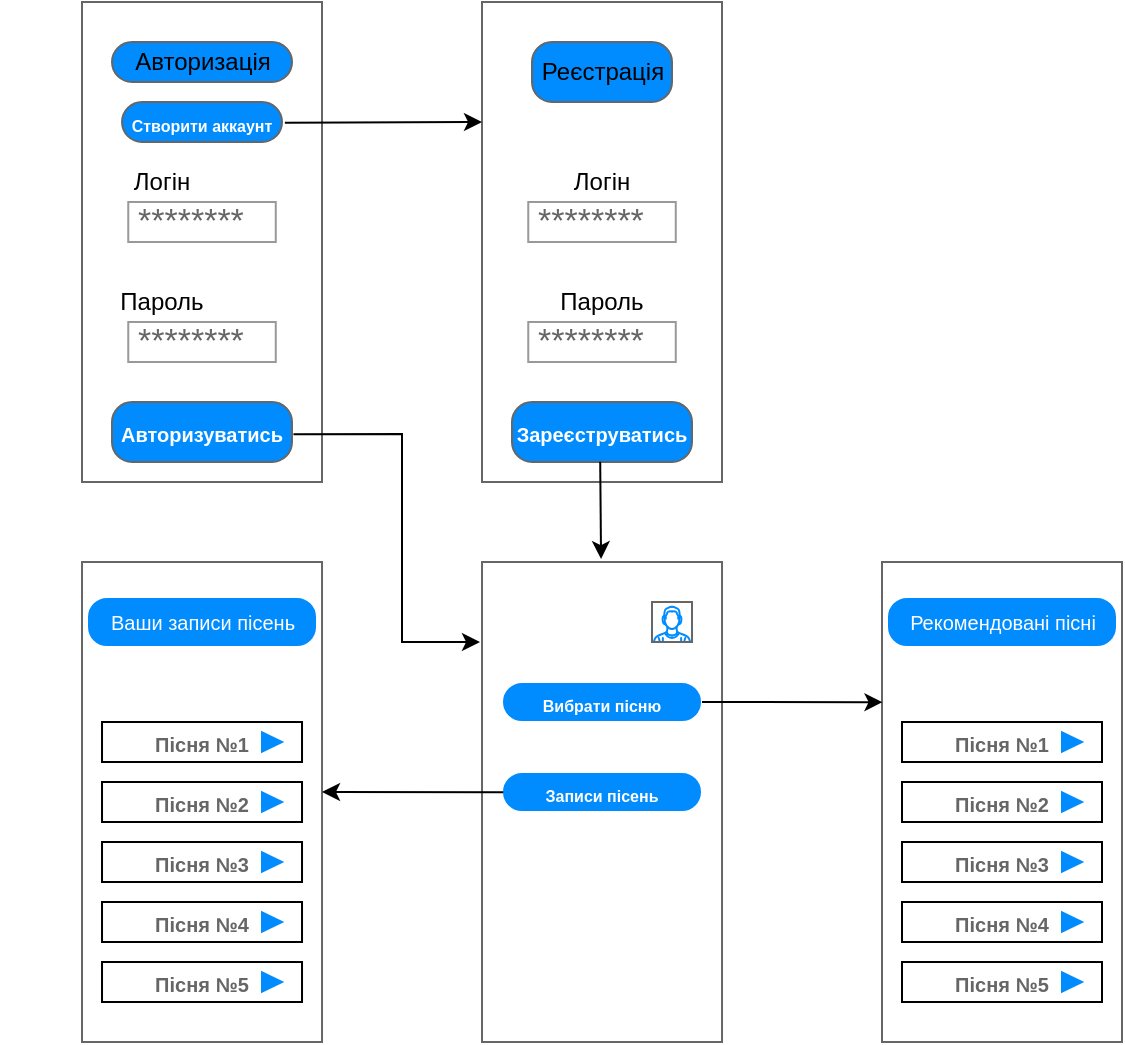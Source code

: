 <mxfile version="22.0.4" type="device">
  <diagram name="Page-1" id="f1b7ffb7-ca1e-a977-7cf5-a751b3c06c05">
    <mxGraphModel dx="995" dy="633" grid="1" gridSize="10" guides="1" tooltips="1" connect="1" arrows="1" fold="1" page="1" pageScale="1" pageWidth="826" pageHeight="1169" background="none" math="0" shadow="0">
      <root>
        <mxCell id="0" />
        <mxCell id="1" parent="0" />
        <mxCell id="wo_GmxMyn7pNjKlHlVx0-61" value="" style="strokeWidth=1;shadow=0;dashed=0;align=center;html=1;shape=mxgraph.mockup.containers.rrect;rSize=0;strokeColor=#666666;" parent="1" vertex="1">
          <mxGeometry x="240" y="200" width="120" height="240" as="geometry" />
        </mxCell>
        <mxCell id="MSPgqR7k5OqScSdktIxC-3" value="Sub Text" style="strokeWidth=1;shadow=0;dashed=0;align=center;html=1;shape=mxgraph.mockup.anchor;fontSize=12;fontColor=#ffffff;fontStyle=1;whiteSpace=wrap;" parent="1" vertex="1">
          <mxGeometry x="122.51" y="250" width="150" height="10" as="geometry" />
        </mxCell>
        <mxCell id="MSPgqR7k5OqScSdktIxC-4" value="Реєстрація" style="strokeWidth=1;shadow=0;dashed=0;align=center;html=1;shape=mxgraph.mockup.buttons.multiButton;fillColor=#008cff;strokeColor=#666666;mainText=;subText=;" parent="1" vertex="1">
          <mxGeometry x="265" y="220" width="70" height="30" as="geometry" />
        </mxCell>
        <mxCell id="MSPgqR7k5OqScSdktIxC-12" value="Логін" style="strokeWidth=1;shadow=0;dashed=0;align=center;html=1;shape=mxgraph.mockup.anchor;fontSize=12;fontColor=#000000;fontStyle=0;whiteSpace=wrap;" parent="1" vertex="1">
          <mxGeometry x="225.01" y="280" width="150" height="20" as="geometry" />
        </mxCell>
        <mxCell id="MSPgqR7k5OqScSdktIxC-14" value="********" style="strokeWidth=1;shadow=0;dashed=0;align=center;html=1;shape=mxgraph.mockup.forms.pwField;strokeColor=#999999;mainText=;align=left;fontColor=#666666;fontSize=17;spacingLeft=3;" parent="1" vertex="1">
          <mxGeometry x="263.13" y="300" width="73.75" height="20" as="geometry" />
        </mxCell>
        <mxCell id="MSPgqR7k5OqScSdktIxC-15" value="Пароль" style="strokeWidth=1;shadow=0;dashed=0;align=center;html=1;shape=mxgraph.mockup.anchor;fontSize=12;fontColor=#000000;fontStyle=0;whiteSpace=wrap;" parent="1" vertex="1">
          <mxGeometry x="225" y="340" width="150" height="20" as="geometry" />
        </mxCell>
        <mxCell id="MSPgqR7k5OqScSdktIxC-16" value="********" style="strokeWidth=1;shadow=0;dashed=0;align=center;html=1;shape=mxgraph.mockup.forms.pwField;strokeColor=#999999;mainText=;align=left;fontColor=#666666;fontSize=17;spacingLeft=3;" parent="1" vertex="1">
          <mxGeometry x="263.13" y="360" width="73.75" height="20" as="geometry" />
        </mxCell>
        <mxCell id="MSPgqR7k5OqScSdktIxC-17" value="&lt;font style=&quot;font-size: 10px;&quot;&gt;Зареєструватись&lt;/font&gt;" style="strokeWidth=1;shadow=0;dashed=0;align=center;html=1;shape=mxgraph.mockup.buttons.button;strokeColor=#666666;fontColor=#ffffff;mainText=;buttonStyle=round;fontSize=17;fontStyle=1;fillColor=#008cff;whiteSpace=wrap;" parent="1" vertex="1">
          <mxGeometry x="255" y="400" width="90" height="30" as="geometry" />
        </mxCell>
        <mxCell id="MSPgqR7k5OqScSdktIxC-18" value="" style="strokeWidth=1;shadow=0;dashed=0;align=center;html=1;shape=mxgraph.mockup.containers.rrect;rSize=0;strokeColor=#666666;" parent="1" vertex="1">
          <mxGeometry x="40.0" y="200" width="120" height="240" as="geometry" />
        </mxCell>
        <mxCell id="MSPgqR7k5OqScSdktIxC-19" value="Sub Text" style="strokeWidth=1;shadow=0;dashed=0;align=center;html=1;shape=mxgraph.mockup.anchor;fontSize=12;fontColor=#ffffff;fontStyle=1;whiteSpace=wrap;" parent="1" vertex="1">
          <mxGeometry x="1.421e-14" y="250" width="150" height="10" as="geometry" />
        </mxCell>
        <mxCell id="MSPgqR7k5OqScSdktIxC-20" value="Авторизація" style="strokeWidth=1;shadow=0;dashed=0;align=center;html=1;shape=mxgraph.mockup.buttons.multiButton;fillColor=#008cff;strokeColor=#666666;mainText=;subText=;" parent="1" vertex="1">
          <mxGeometry x="55.01" y="220" width="90" height="20" as="geometry" />
        </mxCell>
        <mxCell id="MSPgqR7k5OqScSdktIxC-21" value="Логін" style="strokeWidth=1;shadow=0;dashed=0;align=center;html=1;shape=mxgraph.mockup.anchor;fontSize=12;fontColor=#000000;fontStyle=0;whiteSpace=wrap;" parent="1" vertex="1">
          <mxGeometry x="5.0" y="280" width="150" height="20" as="geometry" />
        </mxCell>
        <mxCell id="MSPgqR7k5OqScSdktIxC-22" value="********" style="strokeWidth=1;shadow=0;dashed=0;align=center;html=1;shape=mxgraph.mockup.forms.pwField;strokeColor=#999999;mainText=;align=left;fontColor=#666666;fontSize=17;spacingLeft=3;" parent="1" vertex="1">
          <mxGeometry x="63.13" y="300" width="73.75" height="20" as="geometry" />
        </mxCell>
        <mxCell id="MSPgqR7k5OqScSdktIxC-23" value="Пароль" style="strokeWidth=1;shadow=0;dashed=0;align=center;html=1;shape=mxgraph.mockup.anchor;fontSize=12;fontColor=#000000;fontStyle=0;whiteSpace=wrap;" parent="1" vertex="1">
          <mxGeometry x="5.0" y="340" width="150" height="20" as="geometry" />
        </mxCell>
        <mxCell id="MSPgqR7k5OqScSdktIxC-24" value="********" style="strokeWidth=1;shadow=0;dashed=0;align=center;html=1;shape=mxgraph.mockup.forms.pwField;strokeColor=#999999;mainText=;align=left;fontColor=#666666;fontSize=17;spacingLeft=3;" parent="1" vertex="1">
          <mxGeometry x="63.13" y="360" width="73.75" height="20" as="geometry" />
        </mxCell>
        <mxCell id="MSPgqR7k5OqScSdktIxC-25" value="&lt;span style=&quot;font-size: 10px;&quot;&gt;Авторизуватись&lt;/span&gt;" style="strokeWidth=1;shadow=0;dashed=0;align=center;html=1;shape=mxgraph.mockup.buttons.button;strokeColor=#666666;fontColor=#ffffff;mainText=;buttonStyle=round;fontSize=17;fontStyle=1;fillColor=#008cff;whiteSpace=wrap;" parent="1" vertex="1">
          <mxGeometry x="55.0" y="400" width="90" height="30" as="geometry" />
        </mxCell>
        <mxCell id="MSPgqR7k5OqScSdktIxC-26" value="&lt;font style=&quot;font-size: 8px;&quot;&gt;Створити аккаунт&lt;/font&gt;" style="strokeWidth=1;shadow=0;dashed=0;align=center;html=1;shape=mxgraph.mockup.buttons.button;strokeColor=#666666;fontColor=#ffffff;mainText=;buttonStyle=round;fontSize=17;fontStyle=1;fillColor=#008cff;whiteSpace=wrap;" parent="1" vertex="1">
          <mxGeometry x="60.01" y="250" width="79.99" height="20" as="geometry" />
        </mxCell>
        <mxCell id="Fwtxz4xMrNj2MScQ3ar4-1" value="" style="endArrow=classic;html=1;rounded=0;exitX=1.018;exitY=0.519;exitDx=0;exitDy=0;exitPerimeter=0;" parent="1" source="MSPgqR7k5OqScSdktIxC-26" edge="1">
          <mxGeometry width="50" height="50" relative="1" as="geometry">
            <mxPoint x="70.0" y="270" as="sourcePoint" />
            <mxPoint x="240" y="260" as="targetPoint" />
          </mxGeometry>
        </mxCell>
        <mxCell id="Fwtxz4xMrNj2MScQ3ar4-2" value="" style="strokeWidth=1;shadow=0;dashed=0;align=center;html=1;shape=mxgraph.mockup.containers.rrect;rSize=0;strokeColor=#666666;" parent="1" vertex="1">
          <mxGeometry x="240.01" y="480" width="120" height="240" as="geometry" />
        </mxCell>
        <mxCell id="Fwtxz4xMrNj2MScQ3ar4-7" value="" style="endArrow=classic;html=1;rounded=0;exitX=0.49;exitY=0.997;exitDx=0;exitDy=0;exitPerimeter=0;entryX=0.496;entryY=-0.006;entryDx=0;entryDy=0;entryPerimeter=0;" parent="1" source="MSPgqR7k5OqScSdktIxC-17" target="Fwtxz4xMrNj2MScQ3ar4-2" edge="1">
          <mxGeometry width="50" height="50" relative="1" as="geometry">
            <mxPoint x="230" y="450" as="sourcePoint" />
            <mxPoint x="280" y="400" as="targetPoint" />
          </mxGeometry>
        </mxCell>
        <mxCell id="Fwtxz4xMrNj2MScQ3ar4-8" value="" style="endArrow=classic;html=1;rounded=0;exitX=1.008;exitY=0.537;exitDx=0;exitDy=0;exitPerimeter=0;" parent="1" source="MSPgqR7k5OqScSdktIxC-25" edge="1">
          <mxGeometry width="50" height="50" relative="1" as="geometry">
            <mxPoint x="230" y="400" as="sourcePoint" />
            <mxPoint x="239" y="520" as="targetPoint" />
            <Array as="points">
              <mxPoint x="200" y="416" />
              <mxPoint x="200" y="480" />
              <mxPoint x="200" y="520" />
            </Array>
          </mxGeometry>
        </mxCell>
        <mxCell id="pYHXsUMM5LBLPJTa6CRz-6" value="" style="verticalLabelPosition=bottom;shadow=0;dashed=0;align=center;html=1;verticalAlign=top;strokeWidth=1;shape=mxgraph.mockup.containers.userMale;strokeColor=#666666;strokeColor2=#008cff;" parent="1" vertex="1">
          <mxGeometry x="325" y="500" width="20" height="20" as="geometry" />
        </mxCell>
        <mxCell id="pYHXsUMM5LBLPJTa6CRz-20" value="&lt;span style=&quot;font-size: 8px;&quot;&gt;Вибрати пісню&lt;/span&gt;" style="strokeWidth=1;shadow=0;dashed=0;align=center;html=1;shape=mxgraph.mockup.buttons.button;strokeColor=#ffffff;fontColor=#ffffff;mainText=;buttonStyle=round;fontSize=17;fontStyle=1;fillColor=#008cff;whiteSpace=wrap;" parent="1" vertex="1">
          <mxGeometry x="250" y="540" width="100" height="20" as="geometry" />
        </mxCell>
        <mxCell id="pYHXsUMM5LBLPJTa6CRz-21" value="&lt;span style=&quot;font-size: 8px;&quot;&gt;Записи пісень&lt;/span&gt;" style="strokeWidth=1;shadow=0;dashed=0;align=center;html=1;shape=mxgraph.mockup.buttons.button;strokeColor=#ffffff;fontColor=#ffffff;mainText=;buttonStyle=round;fontSize=17;fontStyle=1;fillColor=#008cff;whiteSpace=wrap;" parent="1" vertex="1">
          <mxGeometry x="250" y="585" width="100" height="20" as="geometry" />
        </mxCell>
        <mxCell id="pYHXsUMM5LBLPJTa6CRz-23" value="" style="strokeWidth=1;shadow=0;dashed=0;align=center;html=1;shape=mxgraph.mockup.containers.rrect;rSize=0;strokeColor=#666666;" parent="1" vertex="1">
          <mxGeometry x="440" y="480" width="120" height="240" as="geometry" />
        </mxCell>
        <mxCell id="pYHXsUMM5LBLPJTa6CRz-24" value="&lt;font style=&quot;font-size: 10px;&quot; color=&quot;#ffffff&quot;&gt;Рекомендовані пісні&lt;/font&gt;" style="strokeWidth=1;shadow=0;dashed=0;align=center;html=1;shape=mxgraph.mockup.buttons.multiButton;fillColor=#008cff;strokeColor=#FFFFFF;mainText=;subText=;" parent="1" vertex="1">
          <mxGeometry x="442.5" y="497.5" width="115" height="25" as="geometry" />
        </mxCell>
        <mxCell id="pYHXsUMM5LBLPJTa6CRz-25" value="" style="strokeWidth=1;shadow=0;dashed=0;align=center;html=1;shape=mxgraph.mockup.anchor;fontSize=16;fontColor=#ffffff;fontStyle=1;whiteSpace=wrap;" parent="pYHXsUMM5LBLPJTa6CRz-24" vertex="1">
          <mxGeometry y="4" width="115.0" height="10" as="geometry" />
        </mxCell>
        <mxCell id="pYHXsUMM5LBLPJTa6CRz-33" value="&lt;span style=&quot;font-size: 10px;&quot;&gt;Пісня №1&lt;/span&gt;" style="strokeColor=inherit;fillColor=inherit;gradientColor=inherit;strokeWidth=1;shadow=0;dashed=0;align=center;html=1;shape=mxgraph.mockup.containers.rrect;rSize=0;fontSize=17;fontColor=#666666;fontStyle=1;resizeWidth=1;whiteSpace=wrap;" parent="1" vertex="1">
          <mxGeometry x="450" y="560" width="100" height="20" as="geometry" />
        </mxCell>
        <mxCell id="pYHXsUMM5LBLPJTa6CRz-35" value="&lt;span style=&quot;font-size: 10px;&quot;&gt;Пісня №2&lt;/span&gt;" style="strokeColor=inherit;fillColor=inherit;gradientColor=inherit;strokeWidth=1;shadow=0;dashed=0;align=center;html=1;shape=mxgraph.mockup.containers.rrect;rSize=0;fontSize=17;fontColor=#666666;fontStyle=1;resizeWidth=1;whiteSpace=wrap;" parent="1" vertex="1">
          <mxGeometry x="450" y="590" width="100" height="20" as="geometry" />
        </mxCell>
        <mxCell id="pYHXsUMM5LBLPJTa6CRz-36" value="&lt;span style=&quot;font-size: 10px;&quot;&gt;Пісня №3&lt;/span&gt;" style="strokeColor=inherit;fillColor=inherit;gradientColor=inherit;strokeWidth=1;shadow=0;dashed=0;align=center;html=1;shape=mxgraph.mockup.containers.rrect;rSize=0;fontSize=17;fontColor=#666666;fontStyle=1;resizeWidth=1;whiteSpace=wrap;" parent="1" vertex="1">
          <mxGeometry x="450" y="620" width="100" height="20" as="geometry" />
        </mxCell>
        <mxCell id="pYHXsUMM5LBLPJTa6CRz-37" value="&lt;span style=&quot;font-size: 10px;&quot;&gt;Пісня №4&lt;/span&gt;" style="strokeColor=inherit;fillColor=inherit;gradientColor=inherit;strokeWidth=1;shadow=0;dashed=0;align=center;html=1;shape=mxgraph.mockup.containers.rrect;rSize=0;fontSize=17;fontColor=#666666;fontStyle=1;resizeWidth=1;whiteSpace=wrap;" parent="1" vertex="1">
          <mxGeometry x="450" y="650" width="100" height="20" as="geometry" />
        </mxCell>
        <mxCell id="pYHXsUMM5LBLPJTa6CRz-38" value="&lt;span style=&quot;font-size: 10px;&quot;&gt;Пісня №5&lt;/span&gt;" style="strokeColor=inherit;fillColor=inherit;gradientColor=inherit;strokeWidth=1;shadow=0;dashed=0;align=center;html=1;shape=mxgraph.mockup.containers.rrect;rSize=0;fontSize=17;fontColor=#666666;fontStyle=1;resizeWidth=1;whiteSpace=wrap;" parent="1" vertex="1">
          <mxGeometry x="450" y="680" width="100" height="20" as="geometry" />
        </mxCell>
        <mxCell id="pYHXsUMM5LBLPJTa6CRz-40" value="" style="html=1;shadow=0;dashed=0;align=center;verticalAlign=middle;shape=mxgraph.arrows2.arrow;dy=0.6;dx=40;notch=0;fillColor=#008CFF;strokeColor=#008CFF;" parent="1" vertex="1">
          <mxGeometry x="530" y="565.13" width="10" height="9.75" as="geometry" />
        </mxCell>
        <mxCell id="pYHXsUMM5LBLPJTa6CRz-41" value="" style="html=1;shadow=0;dashed=0;align=center;verticalAlign=middle;shape=mxgraph.arrows2.arrow;dy=0.6;dx=40;notch=0;fillColor=#008CFF;strokeColor=#008CFF;" parent="1" vertex="1">
          <mxGeometry x="530" y="595.13" width="10" height="9.75" as="geometry" />
        </mxCell>
        <mxCell id="pYHXsUMM5LBLPJTa6CRz-48" value="" style="html=1;shadow=0;dashed=0;align=center;verticalAlign=middle;shape=mxgraph.arrows2.arrow;dy=0.6;dx=40;notch=0;fillColor=#008CFF;strokeColor=#008CFF;" parent="1" vertex="1">
          <mxGeometry x="530" y="625.12" width="10" height="9.75" as="geometry" />
        </mxCell>
        <mxCell id="pYHXsUMM5LBLPJTa6CRz-49" value="" style="html=1;shadow=0;dashed=0;align=center;verticalAlign=middle;shape=mxgraph.arrows2.arrow;dy=0.6;dx=40;notch=0;fillColor=#008CFF;strokeColor=#008CFF;" parent="1" vertex="1">
          <mxGeometry x="530" y="655.12" width="10" height="9.75" as="geometry" />
        </mxCell>
        <mxCell id="pYHXsUMM5LBLPJTa6CRz-50" value="" style="html=1;shadow=0;dashed=0;align=center;verticalAlign=middle;shape=mxgraph.arrows2.arrow;dy=0.6;dx=40;notch=0;fillColor=#008CFF;strokeColor=#008CFF;" parent="1" vertex="1">
          <mxGeometry x="530" y="685.12" width="10" height="9.75" as="geometry" />
        </mxCell>
        <mxCell id="frs996rLGUrSPjKBr7wg-1" value="" style="endArrow=classic;html=1;rounded=0;entryX=0.002;entryY=0.292;entryDx=0;entryDy=0;entryPerimeter=0;" parent="1" source="pYHXsUMM5LBLPJTa6CRz-20" target="pYHXsUMM5LBLPJTa6CRz-23" edge="1">
          <mxGeometry width="50" height="50" relative="1" as="geometry">
            <mxPoint x="350" y="550" as="sourcePoint" />
            <mxPoint x="460" y="540" as="targetPoint" />
          </mxGeometry>
        </mxCell>
        <mxCell id="frs996rLGUrSPjKBr7wg-2" value="" style="strokeWidth=1;shadow=0;dashed=0;align=center;html=1;shape=mxgraph.mockup.containers.rrect;rSize=0;strokeColor=#666666;" parent="1" vertex="1">
          <mxGeometry x="40.01" y="480" width="120" height="240" as="geometry" />
        </mxCell>
        <mxCell id="frs996rLGUrSPjKBr7wg-3" value="&lt;font color=&quot;#ffffff&quot;&gt;&lt;span style=&quot;font-size: 10px;&quot;&gt;Ваши записи пісень&lt;/span&gt;&lt;/font&gt;" style="strokeWidth=1;shadow=0;dashed=0;align=center;html=1;shape=mxgraph.mockup.buttons.multiButton;fillColor=#008cff;strokeColor=#FFFFFF;mainText=;subText=;" parent="1" vertex="1">
          <mxGeometry x="42.51" y="497.5" width="115" height="25" as="geometry" />
        </mxCell>
        <mxCell id="frs996rLGUrSPjKBr7wg-4" value="" style="strokeWidth=1;shadow=0;dashed=0;align=center;html=1;shape=mxgraph.mockup.anchor;fontSize=16;fontColor=#ffffff;fontStyle=1;whiteSpace=wrap;" parent="frs996rLGUrSPjKBr7wg-3" vertex="1">
          <mxGeometry y="4" width="115.0" height="10" as="geometry" />
        </mxCell>
        <mxCell id="frs996rLGUrSPjKBr7wg-5" value="&lt;span style=&quot;font-size: 10px;&quot;&gt;Пісня №1&lt;/span&gt;" style="strokeColor=inherit;fillColor=inherit;gradientColor=inherit;strokeWidth=1;shadow=0;dashed=0;align=center;html=1;shape=mxgraph.mockup.containers.rrect;rSize=0;fontSize=17;fontColor=#666666;fontStyle=1;resizeWidth=1;whiteSpace=wrap;" parent="1" vertex="1">
          <mxGeometry x="50.01" y="560" width="100" height="20" as="geometry" />
        </mxCell>
        <mxCell id="frs996rLGUrSPjKBr7wg-6" value="&lt;span style=&quot;font-size: 10px;&quot;&gt;Пісня №2&lt;/span&gt;" style="strokeColor=inherit;fillColor=inherit;gradientColor=inherit;strokeWidth=1;shadow=0;dashed=0;align=center;html=1;shape=mxgraph.mockup.containers.rrect;rSize=0;fontSize=17;fontColor=#666666;fontStyle=1;resizeWidth=1;whiteSpace=wrap;" parent="1" vertex="1">
          <mxGeometry x="50.01" y="590" width="100" height="20" as="geometry" />
        </mxCell>
        <mxCell id="frs996rLGUrSPjKBr7wg-7" value="&lt;span style=&quot;font-size: 10px;&quot;&gt;Пісня №3&lt;/span&gt;" style="strokeColor=inherit;fillColor=inherit;gradientColor=inherit;strokeWidth=1;shadow=0;dashed=0;align=center;html=1;shape=mxgraph.mockup.containers.rrect;rSize=0;fontSize=17;fontColor=#666666;fontStyle=1;resizeWidth=1;whiteSpace=wrap;" parent="1" vertex="1">
          <mxGeometry x="50.01" y="620" width="100" height="20" as="geometry" />
        </mxCell>
        <mxCell id="frs996rLGUrSPjKBr7wg-8" value="&lt;span style=&quot;font-size: 10px;&quot;&gt;Пісня №4&lt;/span&gt;" style="strokeColor=inherit;fillColor=inherit;gradientColor=inherit;strokeWidth=1;shadow=0;dashed=0;align=center;html=1;shape=mxgraph.mockup.containers.rrect;rSize=0;fontSize=17;fontColor=#666666;fontStyle=1;resizeWidth=1;whiteSpace=wrap;" parent="1" vertex="1">
          <mxGeometry x="50.01" y="650" width="100" height="20" as="geometry" />
        </mxCell>
        <mxCell id="frs996rLGUrSPjKBr7wg-9" value="&lt;span style=&quot;font-size: 10px;&quot;&gt;Пісня №5&lt;/span&gt;" style="strokeColor=inherit;fillColor=inherit;gradientColor=inherit;strokeWidth=1;shadow=0;dashed=0;align=center;html=1;shape=mxgraph.mockup.containers.rrect;rSize=0;fontSize=17;fontColor=#666666;fontStyle=1;resizeWidth=1;whiteSpace=wrap;" parent="1" vertex="1">
          <mxGeometry x="50.01" y="680" width="100" height="20" as="geometry" />
        </mxCell>
        <mxCell id="frs996rLGUrSPjKBr7wg-10" value="" style="html=1;shadow=0;dashed=0;align=center;verticalAlign=middle;shape=mxgraph.arrows2.arrow;dy=0.6;dx=40;notch=0;fillColor=#008CFF;strokeColor=#008CFF;" parent="1" vertex="1">
          <mxGeometry x="130.01" y="565.13" width="10" height="9.75" as="geometry" />
        </mxCell>
        <mxCell id="frs996rLGUrSPjKBr7wg-11" value="" style="html=1;shadow=0;dashed=0;align=center;verticalAlign=middle;shape=mxgraph.arrows2.arrow;dy=0.6;dx=40;notch=0;fillColor=#008CFF;strokeColor=#008CFF;" parent="1" vertex="1">
          <mxGeometry x="130.01" y="595.13" width="10" height="9.75" as="geometry" />
        </mxCell>
        <mxCell id="frs996rLGUrSPjKBr7wg-12" value="" style="html=1;shadow=0;dashed=0;align=center;verticalAlign=middle;shape=mxgraph.arrows2.arrow;dy=0.6;dx=40;notch=0;fillColor=#008CFF;strokeColor=#008CFF;" parent="1" vertex="1">
          <mxGeometry x="130.01" y="625.12" width="10" height="9.75" as="geometry" />
        </mxCell>
        <mxCell id="frs996rLGUrSPjKBr7wg-13" value="" style="html=1;shadow=0;dashed=0;align=center;verticalAlign=middle;shape=mxgraph.arrows2.arrow;dy=0.6;dx=40;notch=0;fillColor=#008CFF;strokeColor=#008CFF;" parent="1" vertex="1">
          <mxGeometry x="130.01" y="655.12" width="10" height="9.75" as="geometry" />
        </mxCell>
        <mxCell id="frs996rLGUrSPjKBr7wg-14" value="" style="html=1;shadow=0;dashed=0;align=center;verticalAlign=middle;shape=mxgraph.arrows2.arrow;dy=0.6;dx=40;notch=0;fillColor=#008CFF;strokeColor=#008CFF;" parent="1" vertex="1">
          <mxGeometry x="130.01" y="685.12" width="10" height="9.75" as="geometry" />
        </mxCell>
        <mxCell id="frs996rLGUrSPjKBr7wg-15" value="" style="endArrow=classic;html=1;rounded=0;exitX=0.006;exitY=0.507;exitDx=0;exitDy=0;exitPerimeter=0;" parent="1" source="pYHXsUMM5LBLPJTa6CRz-21" edge="1">
          <mxGeometry width="50" height="50" relative="1" as="geometry">
            <mxPoint x="220" y="620" as="sourcePoint" />
            <mxPoint x="160" y="595" as="targetPoint" />
          </mxGeometry>
        </mxCell>
      </root>
    </mxGraphModel>
  </diagram>
</mxfile>
